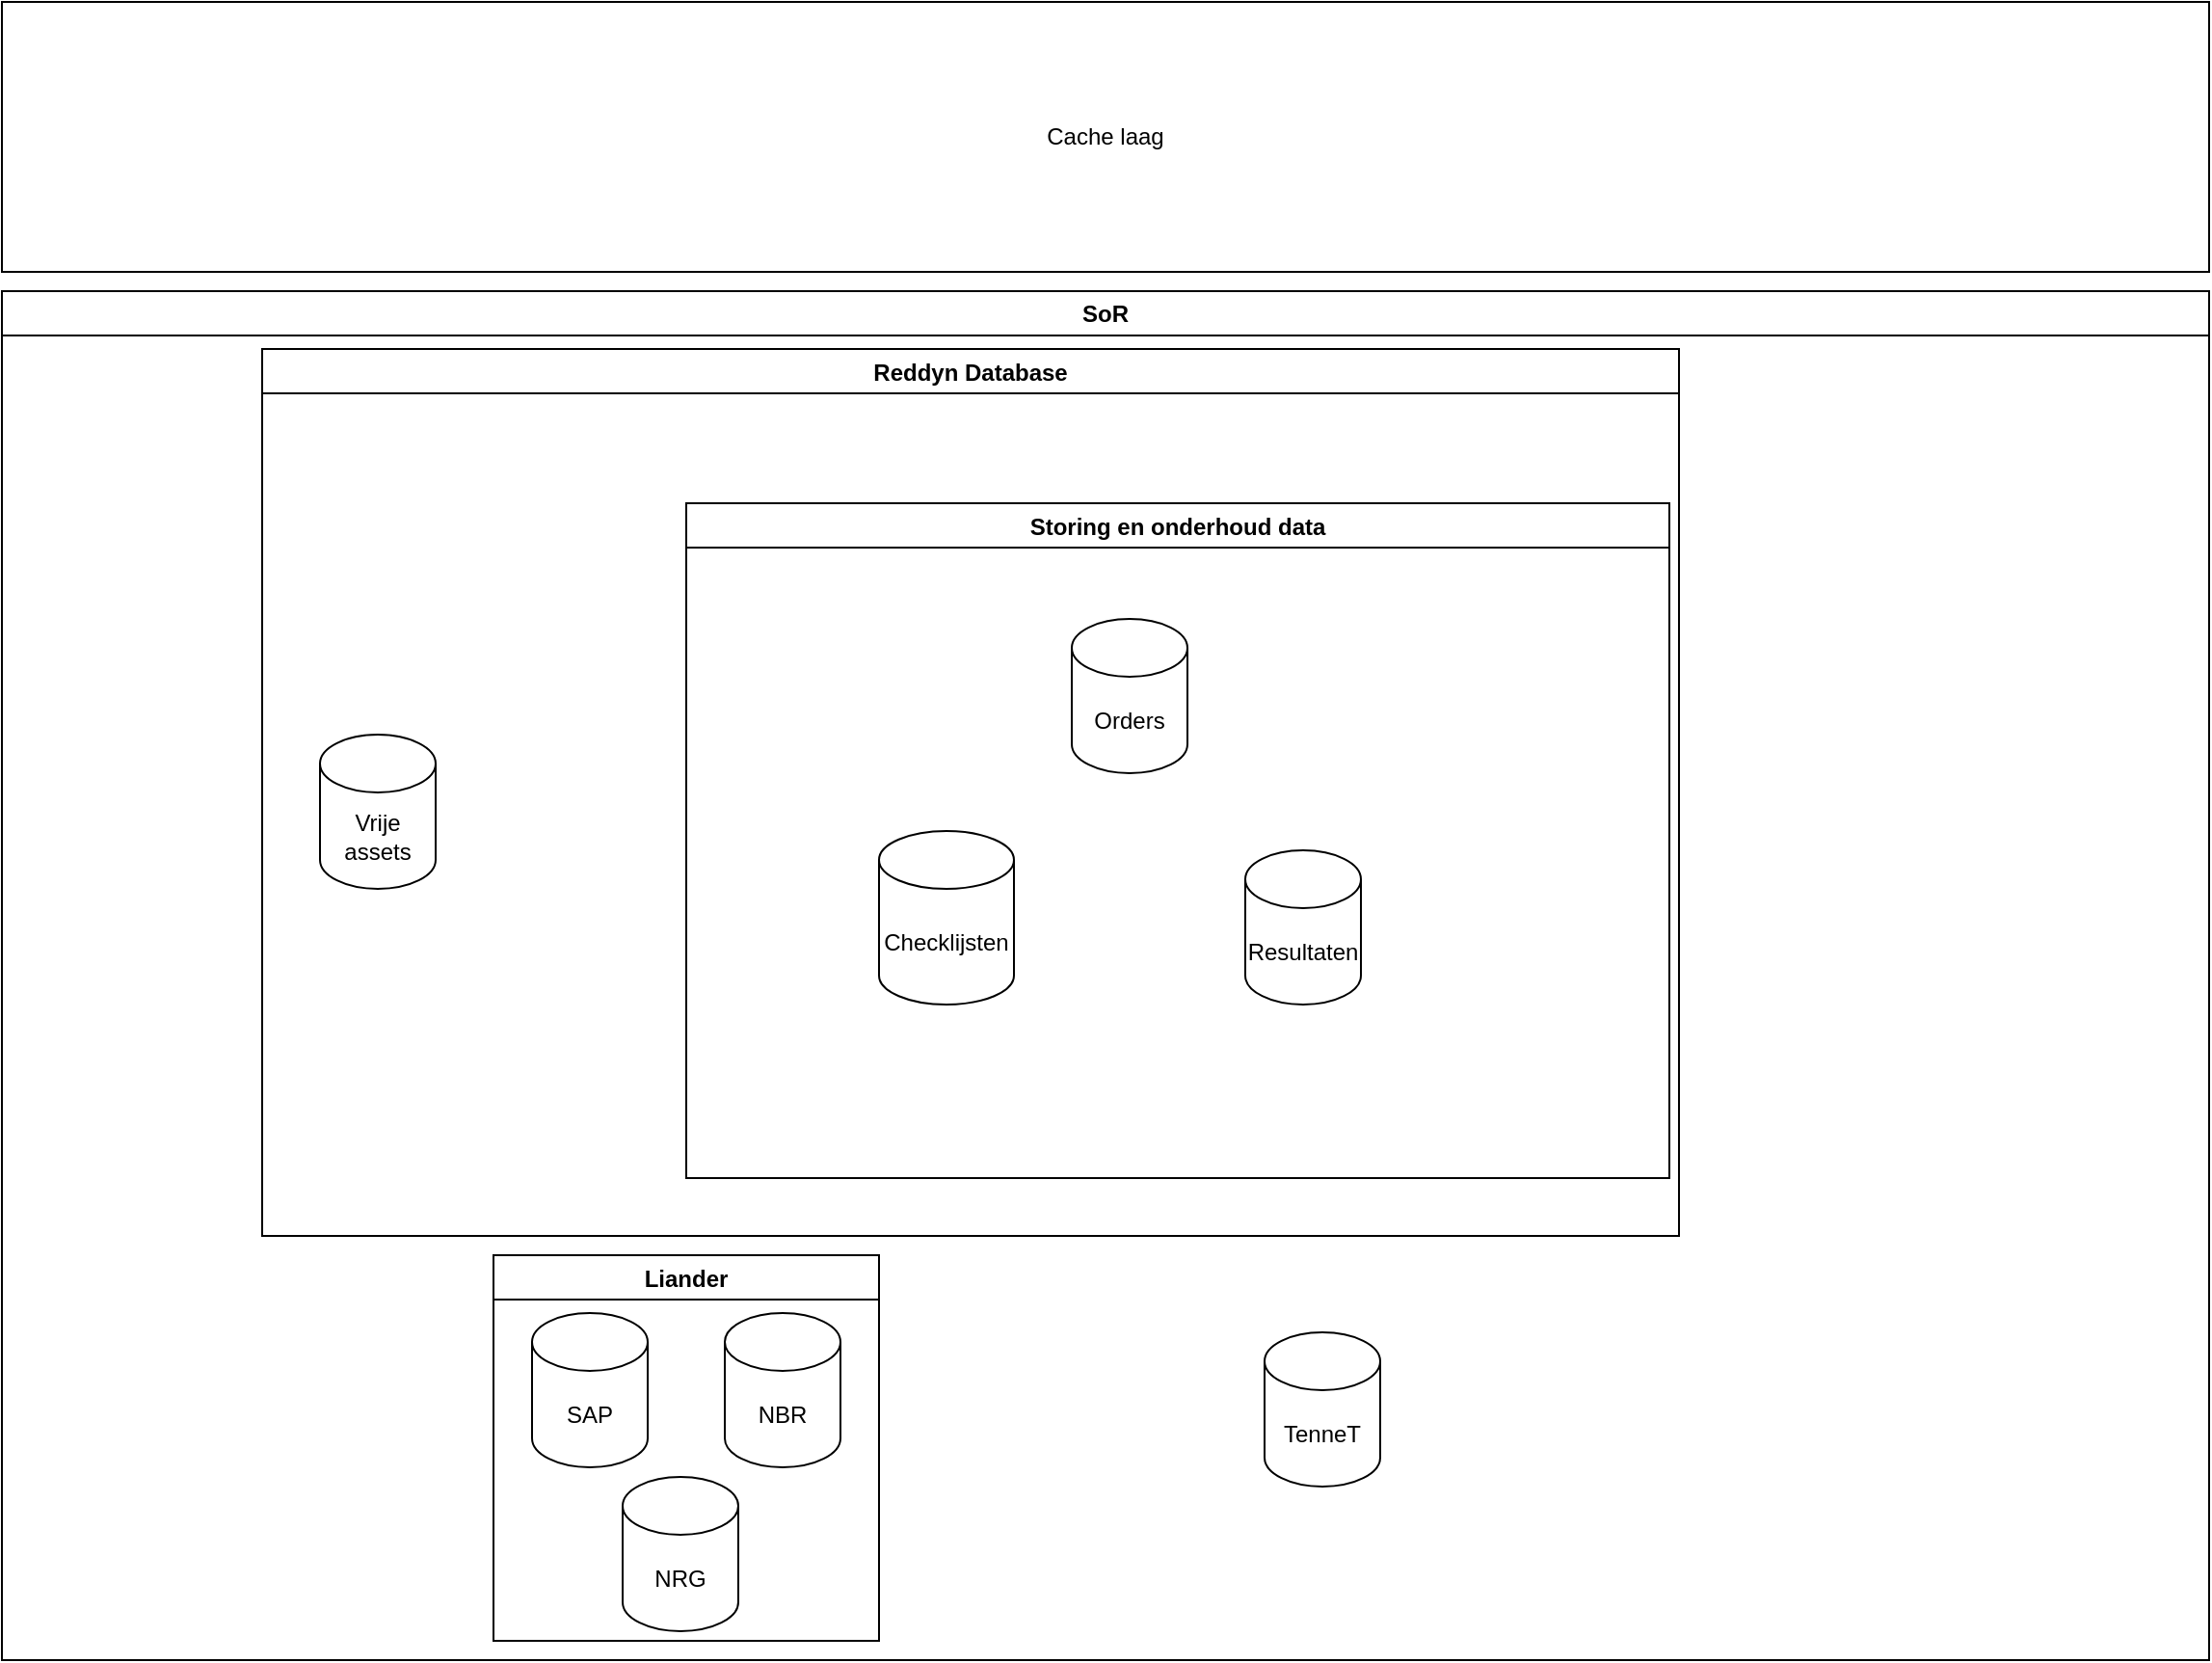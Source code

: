 <mxfile version="20.5.3" type="github" pages="2">
  <diagram name="Niet ideaal" id="j1g4LOnBbL9r3tkUBIQZ">
    <mxGraphModel dx="1549" dy="1652" grid="1" gridSize="10" guides="1" tooltips="1" connect="1" arrows="1" fold="1" page="1" pageScale="1" pageWidth="1169" pageHeight="827" math="0" shadow="0">
      <root>
        <mxCell id="5WM9xpl87PC5f-L8cE69-0" />
        <mxCell id="5WM9xpl87PC5f-L8cE69-1" parent="5WM9xpl87PC5f-L8cE69-0" />
        <mxCell id="5WM9xpl87PC5f-L8cE69-2" value="Liander" style="swimlane;" parent="5WM9xpl87PC5f-L8cE69-1" vertex="1">
          <mxGeometry x="270" y="610" width="200" height="200" as="geometry" />
        </mxCell>
        <mxCell id="5WM9xpl87PC5f-L8cE69-3" value="SAP" style="shape=cylinder3;whiteSpace=wrap;html=1;boundedLbl=1;backgroundOutline=1;size=15;" parent="5WM9xpl87PC5f-L8cE69-2" vertex="1">
          <mxGeometry x="20" y="30" width="60" height="80" as="geometry" />
        </mxCell>
        <mxCell id="5WM9xpl87PC5f-L8cE69-4" value="NBR" style="shape=cylinder3;whiteSpace=wrap;html=1;boundedLbl=1;backgroundOutline=1;size=15;" parent="5WM9xpl87PC5f-L8cE69-2" vertex="1">
          <mxGeometry x="120" y="30" width="60" height="80" as="geometry" />
        </mxCell>
        <mxCell id="5WM9xpl87PC5f-L8cE69-5" value="NRG" style="shape=cylinder3;whiteSpace=wrap;html=1;boundedLbl=1;backgroundOutline=1;size=15;" parent="5WM9xpl87PC5f-L8cE69-2" vertex="1">
          <mxGeometry x="67" y="115" width="60" height="80" as="geometry" />
        </mxCell>
        <mxCell id="5WM9xpl87PC5f-L8cE69-6" value="Reddyn Database" style="swimlane;" parent="5WM9xpl87PC5f-L8cE69-1" vertex="1">
          <mxGeometry x="150" y="140" width="735" height="460" as="geometry" />
        </mxCell>
        <mxCell id="5WM9xpl87PC5f-L8cE69-8" value="Storing en onderhoud data" style="swimlane;" parent="5WM9xpl87PC5f-L8cE69-6" vertex="1">
          <mxGeometry x="220" y="80" width="510" height="350" as="geometry" />
        </mxCell>
        <mxCell id="5WM9xpl87PC5f-L8cE69-9" value="Checklijsten" style="shape=cylinder3;whiteSpace=wrap;html=1;boundedLbl=1;backgroundOutline=1;size=15;" parent="5WM9xpl87PC5f-L8cE69-8" vertex="1">
          <mxGeometry x="100" y="170" width="70" height="90" as="geometry" />
        </mxCell>
        <mxCell id="5WM9xpl87PC5f-L8cE69-10" value="&lt;span style=&quot;font-weight: normal;&quot;&gt;Orders&lt;/span&gt;" style="shape=cylinder3;whiteSpace=wrap;html=1;boundedLbl=1;backgroundOutline=1;size=15;fontStyle=1" parent="5WM9xpl87PC5f-L8cE69-8" vertex="1">
          <mxGeometry x="200" y="60" width="60" height="80" as="geometry" />
        </mxCell>
        <mxCell id="5WM9xpl87PC5f-L8cE69-7" value="Resultaten" style="shape=cylinder3;whiteSpace=wrap;html=1;boundedLbl=1;backgroundOutline=1;size=15;" parent="5WM9xpl87PC5f-L8cE69-8" vertex="1">
          <mxGeometry x="290" y="180" width="60" height="80" as="geometry" />
        </mxCell>
        <mxCell id="5WM9xpl87PC5f-L8cE69-11" value="Vrije assets" style="shape=cylinder3;whiteSpace=wrap;html=1;boundedLbl=1;backgroundOutline=1;size=15;" parent="5WM9xpl87PC5f-L8cE69-6" vertex="1">
          <mxGeometry x="30" y="200" width="60" height="80" as="geometry" />
        </mxCell>
        <mxCell id="5WM9xpl87PC5f-L8cE69-12" value="TenneT" style="shape=cylinder3;whiteSpace=wrap;html=1;boundedLbl=1;backgroundOutline=1;size=15;" parent="5WM9xpl87PC5f-L8cE69-1" vertex="1">
          <mxGeometry x="670" y="650" width="60" height="80" as="geometry" />
        </mxCell>
        <mxCell id="rgsLT4Bi7w-7P516jc_T-0" value="Cache laag" style="rounded=0;whiteSpace=wrap;html=1;" parent="5WM9xpl87PC5f-L8cE69-1" vertex="1">
          <mxGeometry x="15" y="-40" width="1145" height="140" as="geometry" />
        </mxCell>
        <mxCell id="8taj6FGKI0U6q1X-PC9K-0" value="SoR" style="swimlane;whiteSpace=wrap;html=1;" vertex="1" parent="5WM9xpl87PC5f-L8cE69-1">
          <mxGeometry x="15" y="110" width="1145" height="710" as="geometry" />
        </mxCell>
      </root>
    </mxGraphModel>
  </diagram>
  <diagram id="lik2ZpKi4KlDmyK377lH" name="V1">
    <mxGraphModel dx="1549" dy="1652" grid="1" gridSize="10" guides="1" tooltips="1" connect="1" arrows="1" fold="1" page="1" pageScale="1" pageWidth="1169" pageHeight="827" math="0" shadow="0">
      <root>
        <mxCell id="0" />
        <mxCell id="1" parent="0" />
        <mxCell id="NwM4DcF1UAjrXOBzsf48-3" style="edgeStyle=orthogonalEdgeStyle;rounded=0;orthogonalLoop=1;jettySize=auto;html=1;exitX=0.5;exitY=0;exitDx=0;exitDy=0;" parent="1" source="_5LgtKsOdZagm4WOapnU-9" target="NwM4DcF1UAjrXOBzsf48-1" edge="1">
          <mxGeometry relative="1" as="geometry" />
        </mxCell>
        <mxCell id="_5LgtKsOdZagm4WOapnU-9" value="Liander" style="swimlane;" parent="1" vertex="1">
          <mxGeometry x="130" y="413" width="200" height="200" as="geometry" />
        </mxCell>
        <mxCell id="_5LgtKsOdZagm4WOapnU-4" value="SAP" style="shape=cylinder3;whiteSpace=wrap;html=1;boundedLbl=1;backgroundOutline=1;size=15;" parent="_5LgtKsOdZagm4WOapnU-9" vertex="1">
          <mxGeometry x="20" y="30" width="60" height="80" as="geometry" />
        </mxCell>
        <mxCell id="_5LgtKsOdZagm4WOapnU-10" value="NBR" style="shape=cylinder3;whiteSpace=wrap;html=1;boundedLbl=1;backgroundOutline=1;size=15;" parent="_5LgtKsOdZagm4WOapnU-9" vertex="1">
          <mxGeometry x="120" y="30" width="60" height="80" as="geometry" />
        </mxCell>
        <mxCell id="_5LgtKsOdZagm4WOapnU-11" value="NRG" style="shape=cylinder3;whiteSpace=wrap;html=1;boundedLbl=1;backgroundOutline=1;size=15;" parent="_5LgtKsOdZagm4WOapnU-9" vertex="1">
          <mxGeometry x="67" y="115" width="60" height="80" as="geometry" />
        </mxCell>
        <mxCell id="NwM4DcF1UAjrXOBzsf48-5" style="edgeStyle=orthogonalEdgeStyle;rounded=0;orthogonalLoop=1;jettySize=auto;html=1;exitX=0.5;exitY=0;exitDx=0;exitDy=0;entryX=0.5;entryY=1;entryDx=0;entryDy=0;" parent="1" source="_5LgtKsOdZagm4WOapnU-21" target="NwM4DcF1UAjrXOBzsf48-1" edge="1">
          <mxGeometry relative="1" as="geometry" />
        </mxCell>
        <mxCell id="_5LgtKsOdZagm4WOapnU-21" value="Onze Database" style="swimlane;" parent="1" vertex="1">
          <mxGeometry x="380" y="413" width="340" height="227" as="geometry" />
        </mxCell>
        <mxCell id="_5LgtKsOdZagm4WOapnU-22" value="Vrije assets" style="shape=cylinder3;whiteSpace=wrap;html=1;boundedLbl=1;backgroundOutline=1;size=15;" parent="_5LgtKsOdZagm4WOapnU-21" vertex="1">
          <mxGeometry x="140" y="40" width="60" height="80" as="geometry" />
        </mxCell>
        <mxCell id="BeQmz6GaIfg1BhTtczLm-38" value="Conditiesregister" style="shape=cylinder3;whiteSpace=wrap;html=1;boundedLbl=1;backgroundOutline=1;size=15;" parent="_5LgtKsOdZagm4WOapnU-21" vertex="1">
          <mxGeometry x="40" y="40" width="60" height="80" as="geometry" />
        </mxCell>
        <mxCell id="BeQmz6GaIfg1BhTtczLm-39" value="Normregister" style="shape=cylinder3;whiteSpace=wrap;html=1;boundedLbl=1;backgroundOutline=1;size=15;" parent="_5LgtKsOdZagm4WOapnU-21" vertex="1">
          <mxGeometry x="240" y="40" width="60" height="80" as="geometry" />
        </mxCell>
        <mxCell id="BeQmz6GaIfg1BhTtczLm-41" value="Business rules" style="shape=cylinder3;whiteSpace=wrap;html=1;boundedLbl=1;backgroundOutline=1;size=15;" parent="_5LgtKsOdZagm4WOapnU-21" vertex="1">
          <mxGeometry x="40" y="127" width="60" height="80" as="geometry" />
        </mxCell>
        <mxCell id="NwM4DcF1UAjrXOBzsf48-2" style="edgeStyle=orthogonalEdgeStyle;rounded=0;orthogonalLoop=1;jettySize=auto;html=1;exitX=0.5;exitY=0;exitDx=0;exitDy=0;exitPerimeter=0;entryX=0.047;entryY=0.997;entryDx=0;entryDy=0;entryPerimeter=0;" parent="1" source="_5LgtKsOdZagm4WOapnU-3" target="NwM4DcF1UAjrXOBzsf48-1" edge="1">
          <mxGeometry relative="1" as="geometry" />
        </mxCell>
        <mxCell id="_5LgtKsOdZagm4WOapnU-3" value="TenneT" style="shape=cylinder3;whiteSpace=wrap;html=1;boundedLbl=1;backgroundOutline=1;size=15;" parent="1" vertex="1">
          <mxGeometry x="30" y="473" width="60" height="80" as="geometry" />
        </mxCell>
        <mxCell id="NwM4DcF1UAjrXOBzsf48-6" style="edgeStyle=orthogonalEdgeStyle;rounded=0;orthogonalLoop=1;jettySize=auto;html=1;exitX=0.5;exitY=0;exitDx=0;exitDy=0;" parent="1" source="_5LgtKsOdZagm4WOapnU-13" edge="1">
          <mxGeometry relative="1" as="geometry">
            <mxPoint x="640" y="350" as="targetPoint" />
          </mxGeometry>
        </mxCell>
        <mxCell id="_5LgtKsOdZagm4WOapnU-13" value="SAP Storing en onderhoud data" style="swimlane;startSize=23;" parent="1" vertex="1">
          <mxGeometry x="740" y="413" width="510" height="350" as="geometry" />
        </mxCell>
        <mxCell id="_5LgtKsOdZagm4WOapnU-19" value="Checklijsten" style="shape=cylinder3;whiteSpace=wrap;html=1;boundedLbl=1;backgroundOutline=1;size=15;" parent="_5LgtKsOdZagm4WOapnU-13" vertex="1">
          <mxGeometry x="73" y="164" width="70" height="90" as="geometry" />
        </mxCell>
        <mxCell id="_5LgtKsOdZagm4WOapnU-20" value="&lt;span style=&quot;font-weight: normal;&quot;&gt;Orders&lt;/span&gt;" style="shape=cylinder3;whiteSpace=wrap;html=1;boundedLbl=1;backgroundOutline=1;size=15;fontStyle=1" parent="_5LgtKsOdZagm4WOapnU-13" vertex="1">
          <mxGeometry x="200" y="80" width="60" height="80" as="geometry" />
        </mxCell>
        <mxCell id="_5LgtKsOdZagm4WOapnU-15" value="Resultaten" style="shape=cylinder3;whiteSpace=wrap;html=1;boundedLbl=1;backgroundOutline=1;size=15;" parent="_5LgtKsOdZagm4WOapnU-13" vertex="1">
          <mxGeometry x="330" y="174" width="60" height="80" as="geometry" />
        </mxCell>
        <mxCell id="BeQmz6GaIfg1BhTtczLm-15" style="edgeStyle=orthogonalEdgeStyle;rounded=0;orthogonalLoop=1;jettySize=auto;html=1;exitX=0.5;exitY=0;exitDx=0;exitDy=0;" parent="1" source="NwM4DcF1UAjrXOBzsf48-1" target="BeQmz6GaIfg1BhTtczLm-12" edge="1">
          <mxGeometry relative="1" as="geometry" />
        </mxCell>
        <mxCell id="BeQmz6GaIfg1BhTtczLm-28" value="Read" style="edgeLabel;html=1;align=center;verticalAlign=middle;resizable=0;points=[];" parent="BeQmz6GaIfg1BhTtczLm-15" vertex="1" connectable="0">
          <mxGeometry x="-0.303" relative="1" as="geometry">
            <mxPoint as="offset" />
          </mxGeometry>
        </mxCell>
        <mxCell id="NwM4DcF1UAjrXOBzsf48-1" value="Cache laag" style="rounded=0;whiteSpace=wrap;html=1;" parent="1" vertex="1">
          <mxGeometry x="490" y="210" width="760" height="140" as="geometry" />
        </mxCell>
        <mxCell id="BeQmz6GaIfg1BhTtczLm-1" value="Asset view" style="rounded=1;whiteSpace=wrap;html=1;" parent="1" vertex="1">
          <mxGeometry x="530" y="250" width="120" height="60" as="geometry" />
        </mxCell>
        <mxCell id="BeQmz6GaIfg1BhTtczLm-2" value="Checklijsten laag" style="rounded=1;whiteSpace=wrap;html=1;" parent="1" vertex="1">
          <mxGeometry x="670" y="250" width="120" height="60" as="geometry" />
        </mxCell>
        <mxCell id="BeQmz6GaIfg1BhTtczLm-13" style="edgeStyle=orthogonalEdgeStyle;rounded=0;orthogonalLoop=1;jettySize=auto;html=1;entryX=0.701;entryY=0.017;entryDx=0;entryDy=0;entryPerimeter=0;" parent="1" source="BeQmz6GaIfg1BhTtczLm-4" target="BeQmz6GaIfg1BhTtczLm-12" edge="1">
          <mxGeometry relative="1" as="geometry" />
        </mxCell>
        <mxCell id="BeQmz6GaIfg1BhTtczLm-4" value="Veldwerker" style="rounded=0;whiteSpace=wrap;html=1;" parent="1" vertex="1">
          <mxGeometry x="870" y="-40" width="120" height="60" as="geometry" />
        </mxCell>
        <mxCell id="BeQmz6GaIfg1BhTtczLm-9" value="Order" style="rounded=1;whiteSpace=wrap;html=1;" parent="1" vertex="1">
          <mxGeometry x="950" y="250" width="120" height="60" as="geometry" />
        </mxCell>
        <mxCell id="BeQmz6GaIfg1BhTtczLm-12" value="API" style="rounded=0;whiteSpace=wrap;html=1;" parent="1" vertex="1">
          <mxGeometry x="630" y="70" width="620" height="90" as="geometry" />
        </mxCell>
        <mxCell id="BeQmz6GaIfg1BhTtczLm-17" style="edgeStyle=orthogonalEdgeStyle;rounded=0;orthogonalLoop=1;jettySize=auto;html=1;entryX=0.5;entryY=0;entryDx=0;entryDy=0;" parent="1" source="BeQmz6GaIfg1BhTtczLm-14" target="BeQmz6GaIfg1BhTtczLm-16" edge="1">
          <mxGeometry relative="1" as="geometry" />
        </mxCell>
        <mxCell id="BeQmz6GaIfg1BhTtczLm-19" value="Write" style="edgeLabel;html=1;align=center;verticalAlign=middle;resizable=0;points=[];" parent="BeQmz6GaIfg1BhTtczLm-17" vertex="1" connectable="0">
          <mxGeometry x="0.117" y="-3" relative="1" as="geometry">
            <mxPoint as="offset" />
          </mxGeometry>
        </mxCell>
        <mxCell id="BeQmz6GaIfg1BhTtczLm-14" value="Asset endpoint" style="rounded=1;whiteSpace=wrap;html=1;" parent="1" vertex="1">
          <mxGeometry x="670" y="80" width="120" height="60" as="geometry" />
        </mxCell>
        <mxCell id="BeQmz6GaIfg1BhTtczLm-16" value="" style="rounded=0;whiteSpace=wrap;html=1;" parent="1" vertex="1">
          <mxGeometry x="40" y="210" width="440" height="140" as="geometry" />
        </mxCell>
        <mxCell id="BeQmz6GaIfg1BhTtczLm-21" style="edgeStyle=orthogonalEdgeStyle;rounded=0;orthogonalLoop=1;jettySize=auto;html=1;" parent="1" source="BeQmz6GaIfg1BhTtczLm-20" edge="1">
          <mxGeometry relative="1" as="geometry">
            <mxPoint x="230" y="410" as="targetPoint" />
          </mxGeometry>
        </mxCell>
        <mxCell id="BeQmz6GaIfg1BhTtczLm-22" style="edgeStyle=orthogonalEdgeStyle;rounded=0;orthogonalLoop=1;jettySize=auto;html=1;" parent="1" source="BeQmz6GaIfg1BhTtczLm-20" edge="1">
          <mxGeometry relative="1" as="geometry">
            <mxPoint x="540" y="410" as="targetPoint" />
            <Array as="points">
              <mxPoint x="130" y="380" />
              <mxPoint x="540" y="380" />
            </Array>
          </mxGeometry>
        </mxCell>
        <mxCell id="BeQmz6GaIfg1BhTtczLm-23" style="edgeStyle=orthogonalEdgeStyle;rounded=0;orthogonalLoop=1;jettySize=auto;html=1;exitX=0.5;exitY=1;exitDx=0;exitDy=0;" parent="1" source="BeQmz6GaIfg1BhTtczLm-20" edge="1">
          <mxGeometry relative="1" as="geometry">
            <mxPoint x="60" y="420" as="targetPoint" />
          </mxGeometry>
        </mxCell>
        <mxCell id="BeQmz6GaIfg1BhTtczLm-24" style="edgeStyle=orthogonalEdgeStyle;rounded=0;orthogonalLoop=1;jettySize=auto;html=1;exitX=1;exitY=0.5;exitDx=0;exitDy=0;entryX=0;entryY=0.5;entryDx=0;entryDy=0;" parent="1" source="BeQmz6GaIfg1BhTtczLm-20" target="NwM4DcF1UAjrXOBzsf48-1" edge="1">
          <mxGeometry relative="1" as="geometry" />
        </mxCell>
        <mxCell id="BeQmz6GaIfg1BhTtczLm-20" value="Asset microservice" style="rounded=1;whiteSpace=wrap;html=1;" parent="1" vertex="1">
          <mxGeometry x="70" y="250" width="120" height="60" as="geometry" />
        </mxCell>
        <mxCell id="BeQmz6GaIfg1BhTtczLm-30" value="Onderhoud en storingen app" style="rounded=0;whiteSpace=wrap;html=1;" parent="1" vertex="1">
          <mxGeometry x="420" y="-50" width="120" height="60" as="geometry" />
        </mxCell>
        <mxCell id="BeQmz6GaIfg1BhTtczLm-36" value="vrije domein app" style="rounded=0;whiteSpace=wrap;html=1;" parent="1" vertex="1">
          <mxGeometry x="200" y="-40" width="120" height="60" as="geometry" />
        </mxCell>
        <mxCell id="BeQmz6GaIfg1BhTtczLm-37" value="Conditiebepaling" style="rounded=0;whiteSpace=wrap;html=1;" parent="1" vertex="1">
          <mxGeometry x="490" width="120" height="60" as="geometry" />
        </mxCell>
        <mxCell id="BeQmz6GaIfg1BhTtczLm-40" value="MOB genereren" style="rounded=0;whiteSpace=wrap;html=1;" parent="1" vertex="1">
          <mxGeometry x="340" width="120" height="60" as="geometry" />
        </mxCell>
        <mxCell id="BeQmz6GaIfg1BhTtczLm-43" value="TMS" style="shape=cylinder3;whiteSpace=wrap;html=1;boundedLbl=1;backgroundOutline=1;size=15;" parent="1" vertex="1">
          <mxGeometry x="100" y="570" width="60" height="80" as="geometry" />
        </mxCell>
      </root>
    </mxGraphModel>
  </diagram>
</mxfile>
